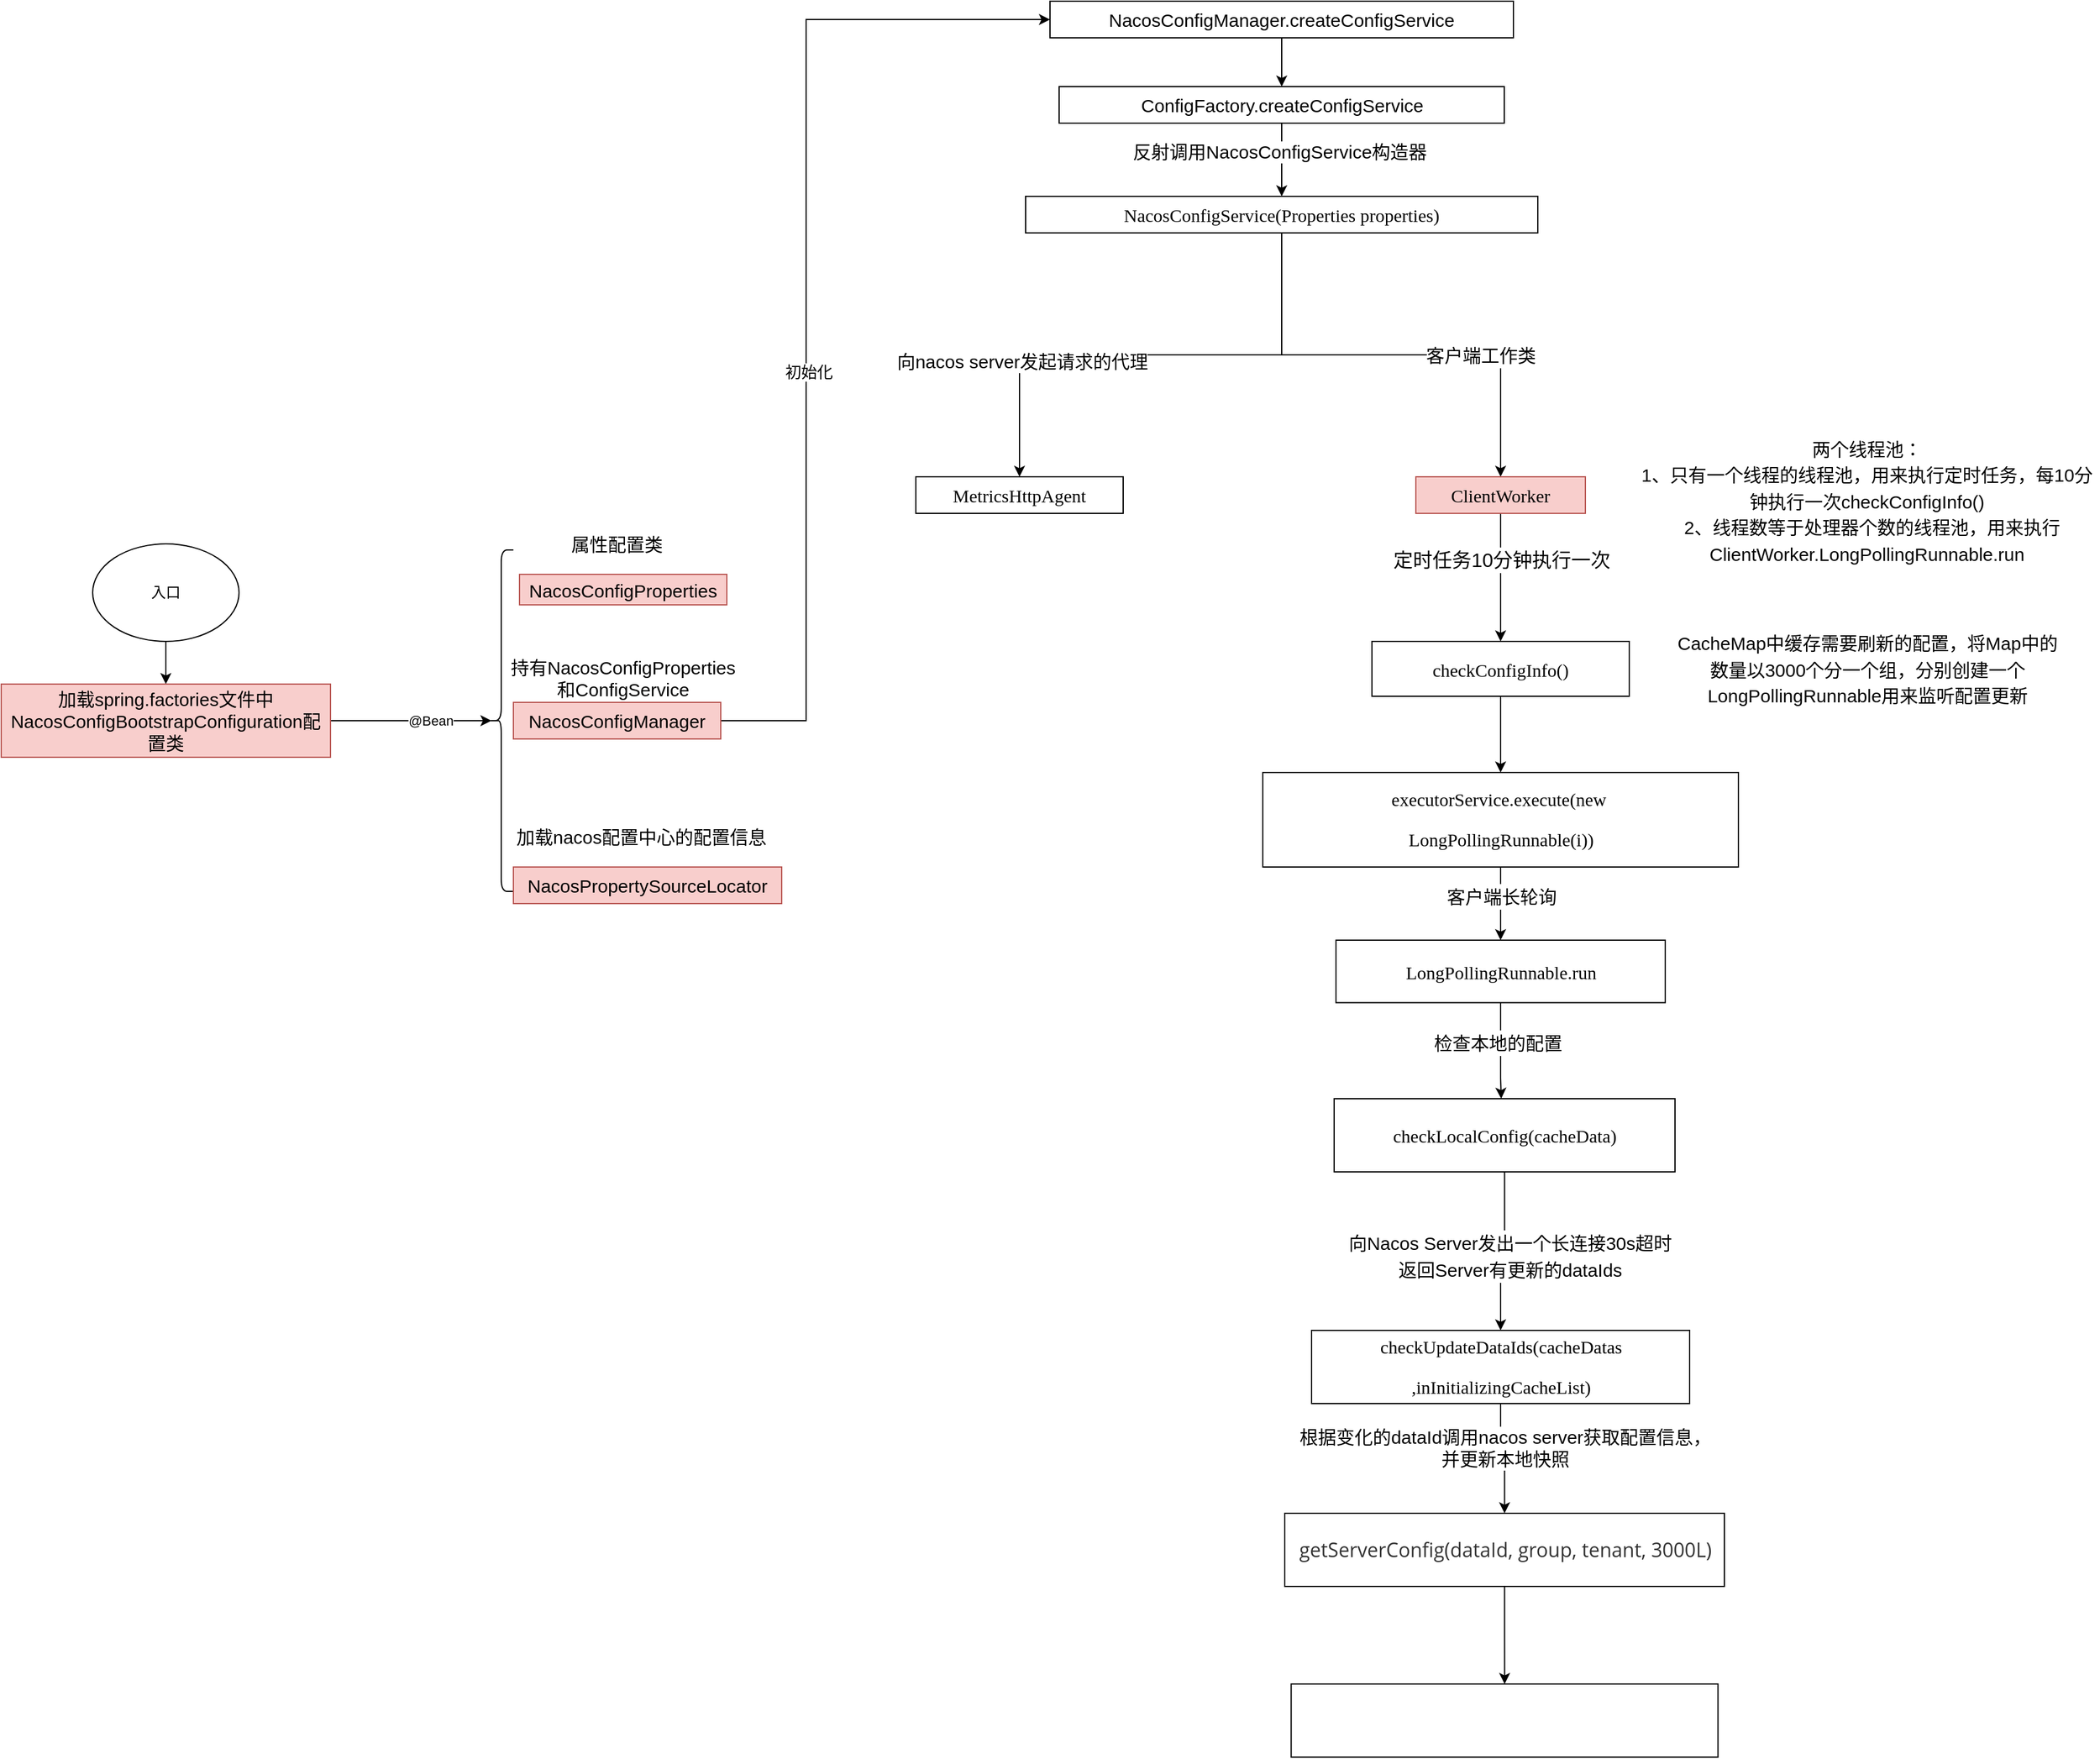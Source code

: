 <mxfile version="16.5.6" type="github">
  <diagram id="AEkYbbPtGk_L0vC9MOVH" name="第 1 页">
    <mxGraphModel dx="1422" dy="1931" grid="1" gridSize="10" guides="1" tooltips="1" connect="1" arrows="1" fold="1" page="1" pageScale="1" pageWidth="827" pageHeight="1169" math="0" shadow="0">
      <root>
        <mxCell id="0" />
        <mxCell id="1" parent="0" />
        <mxCell id="gMyOnzurJYTI28C3glSG-3" value="" style="edgeStyle=orthogonalEdgeStyle;rounded=0;orthogonalLoop=1;jettySize=auto;html=1;" edge="1" parent="1" source="gMyOnzurJYTI28C3glSG-1" target="gMyOnzurJYTI28C3glSG-2">
          <mxGeometry relative="1" as="geometry" />
        </mxCell>
        <mxCell id="gMyOnzurJYTI28C3glSG-1" value="入口" style="ellipse;whiteSpace=wrap;html=1;" vertex="1" parent="1">
          <mxGeometry x="115" y="55" width="120" height="80" as="geometry" />
        </mxCell>
        <mxCell id="gMyOnzurJYTI28C3glSG-7" style="edgeStyle=orthogonalEdgeStyle;rounded=0;orthogonalLoop=1;jettySize=auto;html=1;entryX=0.1;entryY=0.5;entryDx=0;entryDy=0;entryPerimeter=0;" edge="1" parent="1" source="gMyOnzurJYTI28C3glSG-2" target="gMyOnzurJYTI28C3glSG-6">
          <mxGeometry relative="1" as="geometry" />
        </mxCell>
        <mxCell id="gMyOnzurJYTI28C3glSG-9" value="@Bean" style="edgeLabel;html=1;align=center;verticalAlign=middle;resizable=0;points=[];" vertex="1" connectable="0" parent="gMyOnzurJYTI28C3glSG-7">
          <mxGeometry x="0.232" relative="1" as="geometry">
            <mxPoint as="offset" />
          </mxGeometry>
        </mxCell>
        <mxCell id="gMyOnzurJYTI28C3glSG-2" value="&lt;font style=&quot;font-size: 15px&quot;&gt;加载spring.factories文件中NacosConfigBootstrapConfiguration配置类&lt;/font&gt;" style="whiteSpace=wrap;html=1;fillColor=#f8cecc;strokeColor=#b85450;" vertex="1" parent="1">
          <mxGeometry x="40" y="170" width="270" height="60" as="geometry" />
        </mxCell>
        <mxCell id="gMyOnzurJYTI28C3glSG-6" value="" style="shape=curlyBracket;whiteSpace=wrap;html=1;rounded=1;" vertex="1" parent="1">
          <mxGeometry x="440" y="60" width="20" height="280" as="geometry" />
        </mxCell>
        <mxCell id="gMyOnzurJYTI28C3glSG-10" value="&lt;font style=&quot;font-size: 15px&quot;&gt;NacosConfigProperties&lt;/font&gt;" style="rounded=0;whiteSpace=wrap;html=1;fillColor=#f8cecc;strokeColor=#b85450;" vertex="1" parent="1">
          <mxGeometry x="465" y="80" width="170" height="25" as="geometry" />
        </mxCell>
        <mxCell id="gMyOnzurJYTI28C3glSG-21" style="edgeStyle=orthogonalEdgeStyle;rounded=0;orthogonalLoop=1;jettySize=auto;html=1;entryX=0;entryY=0.5;entryDx=0;entryDy=0;fontSize=13;" edge="1" parent="1" source="gMyOnzurJYTI28C3glSG-12" target="gMyOnzurJYTI28C3glSG-17">
          <mxGeometry relative="1" as="geometry">
            <Array as="points">
              <mxPoint x="700" y="200" />
              <mxPoint x="700" y="-375" />
            </Array>
          </mxGeometry>
        </mxCell>
        <mxCell id="gMyOnzurJYTI28C3glSG-22" value="初始化" style="edgeLabel;html=1;align=center;verticalAlign=middle;resizable=0;points=[];fontSize=13;" vertex="1" connectable="0" parent="gMyOnzurJYTI28C3glSG-21">
          <mxGeometry x="-0.157" y="-2" relative="1" as="geometry">
            <mxPoint as="offset" />
          </mxGeometry>
        </mxCell>
        <mxCell id="gMyOnzurJYTI28C3glSG-12" value="&lt;font style=&quot;font-size: 15px&quot;&gt;NacosConfigManager&lt;/font&gt;" style="rounded=0;whiteSpace=wrap;html=1;fillColor=#f8cecc;strokeColor=#b85450;" vertex="1" parent="1">
          <mxGeometry x="460" y="185" width="170" height="30" as="geometry" />
        </mxCell>
        <mxCell id="gMyOnzurJYTI28C3glSG-13" value="&lt;font style=&quot;font-size: 15px&quot;&gt;NacosPropertySourceLocator&lt;/font&gt;" style="rounded=0;whiteSpace=wrap;html=1;fillColor=#f8cecc;strokeColor=#b85450;" vertex="1" parent="1">
          <mxGeometry x="460" y="320" width="220" height="30" as="geometry" />
        </mxCell>
        <mxCell id="gMyOnzurJYTI28C3glSG-14" value="&lt;font style=&quot;font-size: 15px&quot;&gt;加载nacos配置中心的配置信息&lt;/font&gt;" style="text;html=1;strokeColor=none;fillColor=none;align=center;verticalAlign=middle;whiteSpace=wrap;rounded=0;" vertex="1" parent="1">
          <mxGeometry x="460" y="280" width="210" height="30" as="geometry" />
        </mxCell>
        <mxCell id="gMyOnzurJYTI28C3glSG-15" value="&lt;font style=&quot;font-size: 15px&quot;&gt;持有NacosConfigProperties&lt;br&gt;和ConfigService&lt;/font&gt;" style="text;html=1;strokeColor=none;fillColor=none;align=center;verticalAlign=middle;whiteSpace=wrap;rounded=0;" vertex="1" parent="1">
          <mxGeometry x="420" y="150" width="260" height="30" as="geometry" />
        </mxCell>
        <mxCell id="gMyOnzurJYTI28C3glSG-16" value="&lt;font style=&quot;font-size: 15px&quot;&gt;属性配置类&lt;/font&gt;" style="text;html=1;strokeColor=none;fillColor=none;align=center;verticalAlign=middle;whiteSpace=wrap;rounded=0;" vertex="1" parent="1">
          <mxGeometry x="465" y="40" width="160" height="30" as="geometry" />
        </mxCell>
        <mxCell id="gMyOnzurJYTI28C3glSG-20" value="" style="edgeStyle=orthogonalEdgeStyle;rounded=0;orthogonalLoop=1;jettySize=auto;html=1;fontSize=13;" edge="1" parent="1" source="gMyOnzurJYTI28C3glSG-17" target="gMyOnzurJYTI28C3glSG-19">
          <mxGeometry relative="1" as="geometry" />
        </mxCell>
        <mxCell id="gMyOnzurJYTI28C3glSG-17" value="&lt;font style=&quot;font-size: 15px&quot;&gt;NacosConfigManager.createConfigService&lt;/font&gt;" style="whiteSpace=wrap;html=1;rounded=0;" vertex="1" parent="1">
          <mxGeometry x="900" y="-390" width="380" height="30" as="geometry" />
        </mxCell>
        <mxCell id="gMyOnzurJYTI28C3glSG-24" value="" style="edgeStyle=orthogonalEdgeStyle;rounded=0;orthogonalLoop=1;jettySize=auto;html=1;fontSize=13;" edge="1" parent="1" source="gMyOnzurJYTI28C3glSG-19" target="gMyOnzurJYTI28C3glSG-23">
          <mxGeometry relative="1" as="geometry" />
        </mxCell>
        <mxCell id="gMyOnzurJYTI28C3glSG-25" value="&lt;font style=&quot;font-size: 15px&quot;&gt;反射调用NacosConfigService构造器&lt;/font&gt;" style="edgeLabel;html=1;align=center;verticalAlign=middle;resizable=0;points=[];fontSize=12;" vertex="1" connectable="0" parent="gMyOnzurJYTI28C3glSG-24">
          <mxGeometry x="-0.229" y="-2" relative="1" as="geometry">
            <mxPoint as="offset" />
          </mxGeometry>
        </mxCell>
        <mxCell id="gMyOnzurJYTI28C3glSG-19" value="&lt;font style=&quot;font-size: 15px&quot;&gt;ConfigFactory.createConfigService&lt;/font&gt;" style="whiteSpace=wrap;html=1;rounded=0;" vertex="1" parent="1">
          <mxGeometry x="907.5" y="-320" width="365" height="30" as="geometry" />
        </mxCell>
        <mxCell id="gMyOnzurJYTI28C3glSG-27" value="" style="edgeStyle=orthogonalEdgeStyle;rounded=0;orthogonalLoop=1;jettySize=auto;html=1;fontSize=12;fontColor=#000000;" edge="1" parent="1" source="gMyOnzurJYTI28C3glSG-23" target="gMyOnzurJYTI28C3glSG-26">
          <mxGeometry relative="1" as="geometry" />
        </mxCell>
        <mxCell id="gMyOnzurJYTI28C3glSG-46" value="&lt;font style=&quot;font-size: 15px&quot;&gt;客户端工作类&lt;/font&gt;" style="edgeLabel;html=1;align=center;verticalAlign=middle;resizable=0;points=[];fontSize=18;fontColor=#000000;" vertex="1" connectable="0" parent="gMyOnzurJYTI28C3glSG-27">
          <mxGeometry x="0.385" relative="1" as="geometry">
            <mxPoint as="offset" />
          </mxGeometry>
        </mxCell>
        <mxCell id="gMyOnzurJYTI28C3glSG-29" value="" style="edgeStyle=orthogonalEdgeStyle;rounded=0;orthogonalLoop=1;jettySize=auto;html=1;fontSize=18;fontColor=#000000;" edge="1" parent="1" source="gMyOnzurJYTI28C3glSG-23" target="gMyOnzurJYTI28C3glSG-28">
          <mxGeometry relative="1" as="geometry" />
        </mxCell>
        <mxCell id="gMyOnzurJYTI28C3glSG-40" value="&lt;font style=&quot;font-size: 15px&quot;&gt;向nacos server发起请求的代理&lt;/font&gt;" style="edgeLabel;html=1;align=center;verticalAlign=middle;resizable=0;points=[];fontSize=12;fontColor=#000000;" vertex="1" connectable="0" parent="gMyOnzurJYTI28C3glSG-29">
          <mxGeometry x="0.232" y="1" relative="1" as="geometry">
            <mxPoint x="-58" y="4" as="offset" />
          </mxGeometry>
        </mxCell>
        <mxCell id="gMyOnzurJYTI28C3glSG-23" value="&lt;pre style=&quot;font-family: &amp;#34;consolas&amp;#34;&quot;&gt;&lt;span style=&quot;background-color: rgb(255 , 255 , 255)&quot;&gt;&lt;font style=&quot;font-size: 15px&quot;&gt;NacosConfigService(Properties properties)&lt;/font&gt;&lt;/span&gt;&lt;/pre&gt;" style="whiteSpace=wrap;html=1;rounded=0;" vertex="1" parent="1">
          <mxGeometry x="880" y="-230" width="420" height="30" as="geometry" />
        </mxCell>
        <mxCell id="gMyOnzurJYTI28C3glSG-43" value="" style="edgeStyle=orthogonalEdgeStyle;rounded=0;orthogonalLoop=1;jettySize=auto;html=1;fontSize=12;fontColor=#000000;" edge="1" parent="1" source="gMyOnzurJYTI28C3glSG-26" target="gMyOnzurJYTI28C3glSG-42">
          <mxGeometry relative="1" as="geometry" />
        </mxCell>
        <mxCell id="gMyOnzurJYTI28C3glSG-45" value="&lt;font style=&quot;font-size: 16px&quot;&gt;定时任务10分钟执行一次&lt;/font&gt;" style="edgeLabel;html=1;align=center;verticalAlign=middle;resizable=0;points=[];fontSize=18;fontColor=#000000;" vertex="1" connectable="0" parent="gMyOnzurJYTI28C3glSG-43">
          <mxGeometry x="-0.28" relative="1" as="geometry">
            <mxPoint as="offset" />
          </mxGeometry>
        </mxCell>
        <mxCell id="gMyOnzurJYTI28C3glSG-26" value="&lt;pre style=&quot;font-family: &amp;#34;consolas&amp;#34;&quot;&gt;&lt;font style=&quot;font-size: 15px&quot;&gt;ClientWorker&lt;/font&gt;&lt;/pre&gt;" style="whiteSpace=wrap;html=1;rounded=0;fillColor=#f8cecc;strokeColor=#b85450;" vertex="1" parent="1">
          <mxGeometry x="1200" width="139" height="30" as="geometry" />
        </mxCell>
        <mxCell id="gMyOnzurJYTI28C3glSG-28" value="&lt;pre style=&quot;font-family: &amp;#34;consolas&amp;#34;&quot;&gt;&lt;font style=&quot;background-color: rgb(255 , 255 , 255) ; font-size: 15px&quot;&gt;MetricsHttpAgent&lt;/font&gt;&lt;/pre&gt;" style="whiteSpace=wrap;html=1;rounded=0;" vertex="1" parent="1">
          <mxGeometry x="790" width="170" height="30" as="geometry" />
        </mxCell>
        <mxCell id="gMyOnzurJYTI28C3glSG-48" value="" style="edgeStyle=orthogonalEdgeStyle;rounded=0;orthogonalLoop=1;jettySize=auto;html=1;fontSize=18;fontColor=#000000;" edge="1" parent="1" source="gMyOnzurJYTI28C3glSG-42" target="gMyOnzurJYTI28C3glSG-47">
          <mxGeometry relative="1" as="geometry" />
        </mxCell>
        <mxCell id="gMyOnzurJYTI28C3glSG-42" value="&lt;pre style=&quot;font-family: &amp;#34;consolas&amp;#34;&quot;&gt;&lt;span style=&quot;background-color: rgb(255 , 255 , 255)&quot;&gt;&lt;font style=&quot;font-size: 15px&quot;&gt;checkConfigInfo()&lt;/font&gt;&lt;/span&gt;&lt;/pre&gt;" style="whiteSpace=wrap;html=1;rounded=0;" vertex="1" parent="1">
          <mxGeometry x="1164" y="135" width="211" height="45" as="geometry" />
        </mxCell>
        <mxCell id="gMyOnzurJYTI28C3glSG-52" value="" style="edgeStyle=orthogonalEdgeStyle;rounded=0;orthogonalLoop=1;jettySize=auto;html=1;fontSize=18;fontColor=#000000;" edge="1" parent="1" source="gMyOnzurJYTI28C3glSG-47" target="gMyOnzurJYTI28C3glSG-51">
          <mxGeometry relative="1" as="geometry">
            <Array as="points">
              <mxPoint x="1270" y="380" />
              <mxPoint x="1270" y="380" />
            </Array>
          </mxGeometry>
        </mxCell>
        <mxCell id="gMyOnzurJYTI28C3glSG-53" value="&lt;font style=&quot;font-size: 15px&quot;&gt;客户端长轮询&lt;/font&gt;" style="edgeLabel;html=1;align=center;verticalAlign=middle;resizable=0;points=[];fontSize=18;fontColor=#000000;" vertex="1" connectable="0" parent="gMyOnzurJYTI28C3glSG-52">
          <mxGeometry x="-0.212" relative="1" as="geometry">
            <mxPoint as="offset" />
          </mxGeometry>
        </mxCell>
        <mxCell id="gMyOnzurJYTI28C3glSG-47" value="&lt;pre style=&quot;font-family: &amp;#34;consolas&amp;#34; ; font-size: 15px&quot;&gt;&lt;span style=&quot;background-color: rgb(255 , 255 , 255)&quot;&gt;&lt;font style=&quot;font-size: 15px&quot;&gt;executorService.execute(new &lt;/font&gt;&lt;/span&gt;&lt;/pre&gt;&lt;pre style=&quot;font-family: &amp;#34;consolas&amp;#34; ; font-size: 15px&quot;&gt;&lt;font style=&quot;font-size: 15px&quot;&gt;LongPollingRunnable(i))&lt;/font&gt;&lt;/pre&gt;" style="whiteSpace=wrap;html=1;rounded=0;" vertex="1" parent="1">
          <mxGeometry x="1074.5" y="242.5" width="390" height="77.5" as="geometry" />
        </mxCell>
        <mxCell id="gMyOnzurJYTI28C3glSG-49" value="&lt;font style=&quot;font-size: 15px&quot;&gt;两个线程池：&lt;br&gt;1、只有一个线程的线程池，用来执行定时任务，每10分钟执行一次checkConfigInfo()&lt;br&gt;&amp;nbsp; 2、线程数等于处理器个数的线程池，用来执行ClientWorker.LongPollingRunnable.run&lt;/font&gt;" style="text;html=1;strokeColor=none;fillColor=none;align=center;verticalAlign=middle;whiteSpace=wrap;rounded=0;labelBackgroundColor=none;fontSize=18;fontColor=#000000;" vertex="1" parent="1">
          <mxGeometry x="1380" y="-60" width="380" height="160" as="geometry" />
        </mxCell>
        <mxCell id="gMyOnzurJYTI28C3glSG-50" value="&lt;font style=&quot;font-size: 15px&quot;&gt;CacheMap中缓存需要刷新的配置，将Map中的数量以3000个分一个组，分别创建一个LongPollingRunnable用来监听配置更新&lt;/font&gt;" style="text;html=1;strokeColor=none;fillColor=none;align=center;verticalAlign=middle;whiteSpace=wrap;rounded=0;labelBackgroundColor=none;fontSize=18;fontColor=#000000;" vertex="1" parent="1">
          <mxGeometry x="1412.5" y="112.5" width="315" height="90" as="geometry" />
        </mxCell>
        <mxCell id="gMyOnzurJYTI28C3glSG-55" value="" style="edgeStyle=orthogonalEdgeStyle;rounded=0;orthogonalLoop=1;jettySize=auto;html=1;fontSize=18;fontColor=#000000;" edge="1" parent="1" source="gMyOnzurJYTI28C3glSG-51" target="gMyOnzurJYTI28C3glSG-54">
          <mxGeometry relative="1" as="geometry">
            <Array as="points">
              <mxPoint x="1270" y="493" />
              <mxPoint x="1270" y="493" />
            </Array>
          </mxGeometry>
        </mxCell>
        <mxCell id="gMyOnzurJYTI28C3glSG-56" value="&lt;font style=&quot;font-size: 15px&quot;&gt;检查本地的配置&lt;/font&gt;" style="edgeLabel;html=1;align=center;verticalAlign=middle;resizable=0;points=[];fontSize=18;fontColor=#000000;" vertex="1" connectable="0" parent="gMyOnzurJYTI28C3glSG-55">
          <mxGeometry x="-0.18" y="-3" relative="1" as="geometry">
            <mxPoint as="offset" />
          </mxGeometry>
        </mxCell>
        <mxCell id="gMyOnzurJYTI28C3glSG-51" value="&lt;pre style=&quot;font-family: &amp;#34;consolas&amp;#34;&quot;&gt;&lt;font style=&quot;font-size: 15px&quot;&gt;LongPollingRunnable.run&lt;/font&gt;&lt;/pre&gt;" style="whiteSpace=wrap;html=1;rounded=0;" vertex="1" parent="1">
          <mxGeometry x="1134.5" y="380" width="270" height="51.25" as="geometry" />
        </mxCell>
        <mxCell id="gMyOnzurJYTI28C3glSG-58" value="" style="edgeStyle=orthogonalEdgeStyle;rounded=0;orthogonalLoop=1;jettySize=auto;html=1;fontSize=18;fontColor=#000000;" edge="1" parent="1" source="gMyOnzurJYTI28C3glSG-54" target="gMyOnzurJYTI28C3glSG-57">
          <mxGeometry relative="1" as="geometry" />
        </mxCell>
        <mxCell id="gMyOnzurJYTI28C3glSG-61" value="&lt;font style=&quot;font-size: 15px&quot;&gt;向Nacos Server发出一个长连接30s超时&lt;br&gt;返回Server有更新的dataIds&lt;/font&gt;" style="edgeLabel;html=1;align=center;verticalAlign=middle;resizable=0;points=[];fontSize=18;fontColor=#000000;" vertex="1" connectable="0" parent="gMyOnzurJYTI28C3glSG-58">
          <mxGeometry x="0.168" y="1" relative="1" as="geometry">
            <mxPoint x="6" y="-6" as="offset" />
          </mxGeometry>
        </mxCell>
        <mxCell id="gMyOnzurJYTI28C3glSG-54" value="&lt;pre style=&quot;font-family: &amp;#34;consolas&amp;#34;&quot;&gt;&lt;span style=&quot;background-color: rgb(255 , 255 , 255)&quot;&gt;&lt;font style=&quot;font-size: 15px&quot;&gt;checkLocalConfig(cacheData)&lt;/font&gt;&lt;/span&gt;&lt;/pre&gt;" style="whiteSpace=wrap;html=1;rounded=0;" vertex="1" parent="1">
          <mxGeometry x="1133" y="510" width="279.5" height="60" as="geometry" />
        </mxCell>
        <mxCell id="gMyOnzurJYTI28C3glSG-63" value="" style="edgeStyle=orthogonalEdgeStyle;rounded=0;orthogonalLoop=1;jettySize=auto;html=1;fontSize=15;fontColor=#000000;" edge="1" parent="1" source="gMyOnzurJYTI28C3glSG-57" target="gMyOnzurJYTI28C3glSG-62">
          <mxGeometry relative="1" as="geometry" />
        </mxCell>
        <mxCell id="gMyOnzurJYTI28C3glSG-64" value="根据变化的dataId调用nacos server获取配置信息，&lt;br&gt;并更新本地快照" style="edgeLabel;html=1;align=center;verticalAlign=middle;resizable=0;points=[];fontSize=15;fontColor=#000000;" vertex="1" connectable="0" parent="gMyOnzurJYTI28C3glSG-63">
          <mxGeometry x="0.34" y="-1" relative="1" as="geometry">
            <mxPoint x="1" y="-24" as="offset" />
          </mxGeometry>
        </mxCell>
        <mxCell id="gMyOnzurJYTI28C3glSG-57" value="&lt;p style=&quot;line-height: 0&quot;&gt;&lt;/p&gt;&lt;pre style=&quot;font-family: &amp;#34;consolas&amp;#34; ; font-size: 15px&quot;&gt;&lt;span style=&quot;background-color: rgb(255 , 255 , 255)&quot;&gt;&lt;font style=&quot;font-size: 15px&quot;&gt;checkUpdateDataIds(cacheDatas&lt;/font&gt;&lt;/span&gt;&lt;/pre&gt;&lt;pre style=&quot;font-family: &amp;#34;consolas&amp;#34; ; font-size: 15px&quot;&gt;&lt;span style=&quot;background-color: rgb(255 , 255 , 255)&quot;&gt;&lt;font style=&quot;font-size: 15px&quot;&gt;,inInitializingCacheList)&lt;/font&gt;&lt;/span&gt;&lt;/pre&gt;&lt;p&gt;&lt;/p&gt;" style="whiteSpace=wrap;html=1;rounded=0;align=center;spacing=0;" vertex="1" parent="1">
          <mxGeometry x="1114.5" y="700" width="310" height="60" as="geometry" />
        </mxCell>
        <mxCell id="gMyOnzurJYTI28C3glSG-66" value="" style="edgeStyle=orthogonalEdgeStyle;rounded=0;orthogonalLoop=1;jettySize=auto;html=1;fontSize=15;fontColor=#000000;" edge="1" parent="1" source="gMyOnzurJYTI28C3glSG-62" target="gMyOnzurJYTI28C3glSG-65">
          <mxGeometry relative="1" as="geometry" />
        </mxCell>
        <mxCell id="gMyOnzurJYTI28C3glSG-62" value="&lt;span style=&quot;color: rgb(51 , 51 , 51) ; font-family: &amp;#34;open sans&amp;#34; , &amp;#34;clear sans&amp;#34; , &amp;#34;helvetica neue&amp;#34; , &amp;#34;helvetica&amp;#34; , &amp;#34;arial&amp;#34; , &amp;#34;segoe ui emoji&amp;#34; , sans-serif ; font-size: 16px ; background-color: rgb(255 , 255 , 255)&quot;&gt;getServerConfig(dataId, group, tenant, 3000L)&lt;/span&gt;" style="whiteSpace=wrap;html=1;rounded=0;spacing=0;" vertex="1" parent="1">
          <mxGeometry x="1092.5" y="850" width="360.5" height="60" as="geometry" />
        </mxCell>
        <mxCell id="gMyOnzurJYTI28C3glSG-65" value="" style="whiteSpace=wrap;html=1;rounded=0;spacing=0;" vertex="1" parent="1">
          <mxGeometry x="1097.75" y="990" width="350" height="60" as="geometry" />
        </mxCell>
      </root>
    </mxGraphModel>
  </diagram>
</mxfile>
